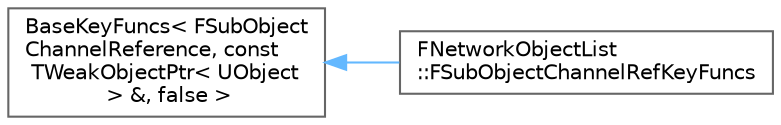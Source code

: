 digraph "Graphical Class Hierarchy"
{
 // INTERACTIVE_SVG=YES
 // LATEX_PDF_SIZE
  bgcolor="transparent";
  edge [fontname=Helvetica,fontsize=10,labelfontname=Helvetica,labelfontsize=10];
  node [fontname=Helvetica,fontsize=10,shape=box,height=0.2,width=0.4];
  rankdir="LR";
  Node0 [id="Node000000",label="BaseKeyFuncs\< FSubObject\lChannelReference, const\l TWeakObjectPtr\< UObject\l \> &, false \>",height=0.2,width=0.4,color="grey40", fillcolor="white", style="filled",URL="$d8/d90/structBaseKeyFuncs.html",tooltip=" "];
  Node0 -> Node1 [id="edge2842_Node000000_Node000001",dir="back",color="steelblue1",style="solid",tooltip=" "];
  Node1 [id="Node000001",label="FNetworkObjectList\l::FSubObjectChannelRefKeyFuncs",height=0.2,width=0.4,color="grey40", fillcolor="white", style="filled",URL="$d9/d36/structFNetworkObjectList_1_1FSubObjectChannelRefKeyFuncs.html",tooltip="Key definitions for TSet that works with invalided weak pointers."];
}
